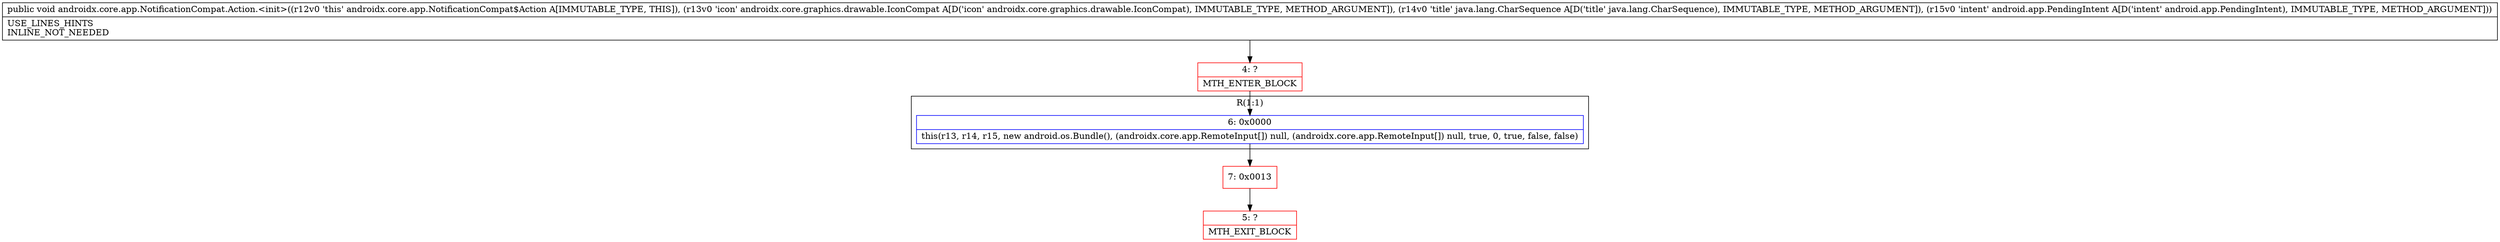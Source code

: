 digraph "CFG forandroidx.core.app.NotificationCompat.Action.\<init\>(Landroidx\/core\/graphics\/drawable\/IconCompat;Ljava\/lang\/CharSequence;Landroid\/app\/PendingIntent;)V" {
subgraph cluster_Region_1560718445 {
label = "R(1:1)";
node [shape=record,color=blue];
Node_6 [shape=record,label="{6\:\ 0x0000|this(r13, r14, r15, new android.os.Bundle(), (androidx.core.app.RemoteInput[]) null, (androidx.core.app.RemoteInput[]) null, true, 0, true, false, false)\l}"];
}
Node_4 [shape=record,color=red,label="{4\:\ ?|MTH_ENTER_BLOCK\l}"];
Node_7 [shape=record,color=red,label="{7\:\ 0x0013}"];
Node_5 [shape=record,color=red,label="{5\:\ ?|MTH_EXIT_BLOCK\l}"];
MethodNode[shape=record,label="{public void androidx.core.app.NotificationCompat.Action.\<init\>((r12v0 'this' androidx.core.app.NotificationCompat$Action A[IMMUTABLE_TYPE, THIS]), (r13v0 'icon' androidx.core.graphics.drawable.IconCompat A[D('icon' androidx.core.graphics.drawable.IconCompat), IMMUTABLE_TYPE, METHOD_ARGUMENT]), (r14v0 'title' java.lang.CharSequence A[D('title' java.lang.CharSequence), IMMUTABLE_TYPE, METHOD_ARGUMENT]), (r15v0 'intent' android.app.PendingIntent A[D('intent' android.app.PendingIntent), IMMUTABLE_TYPE, METHOD_ARGUMENT]))  | USE_LINES_HINTS\lINLINE_NOT_NEEDED\l}"];
MethodNode -> Node_4;Node_6 -> Node_7;
Node_4 -> Node_6;
Node_7 -> Node_5;
}

